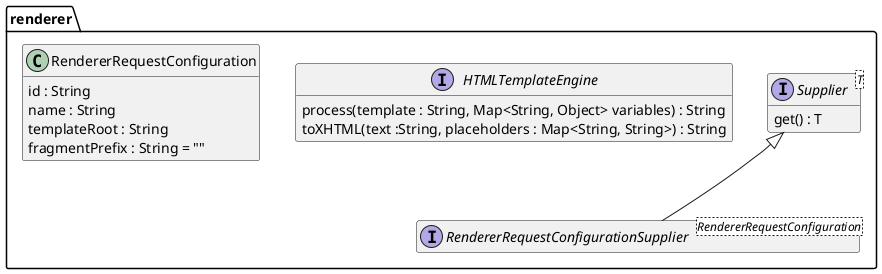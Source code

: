 @startuml Ebene3.png
hide empty members

package renderer {

    interface "Supplier<T>" as Supplier {
        get() : T
    }

    interface HTMLTemplateEngine {
        process(template : String, Map<String, Object> variables) : String
        toXHTML(text :String, placeholders : Map<String, String>) : String
    }

    class RendererRequestConfiguration {
        id : String
        name : String
        templateRoot : String
        fragmentPrefix : String = ""
    }

    interface RendererRequestConfigurationSupplier<RendererRequestConfiguration> {
    }
    Supplier <|-- RendererRequestConfigurationSupplier
}
@enduml